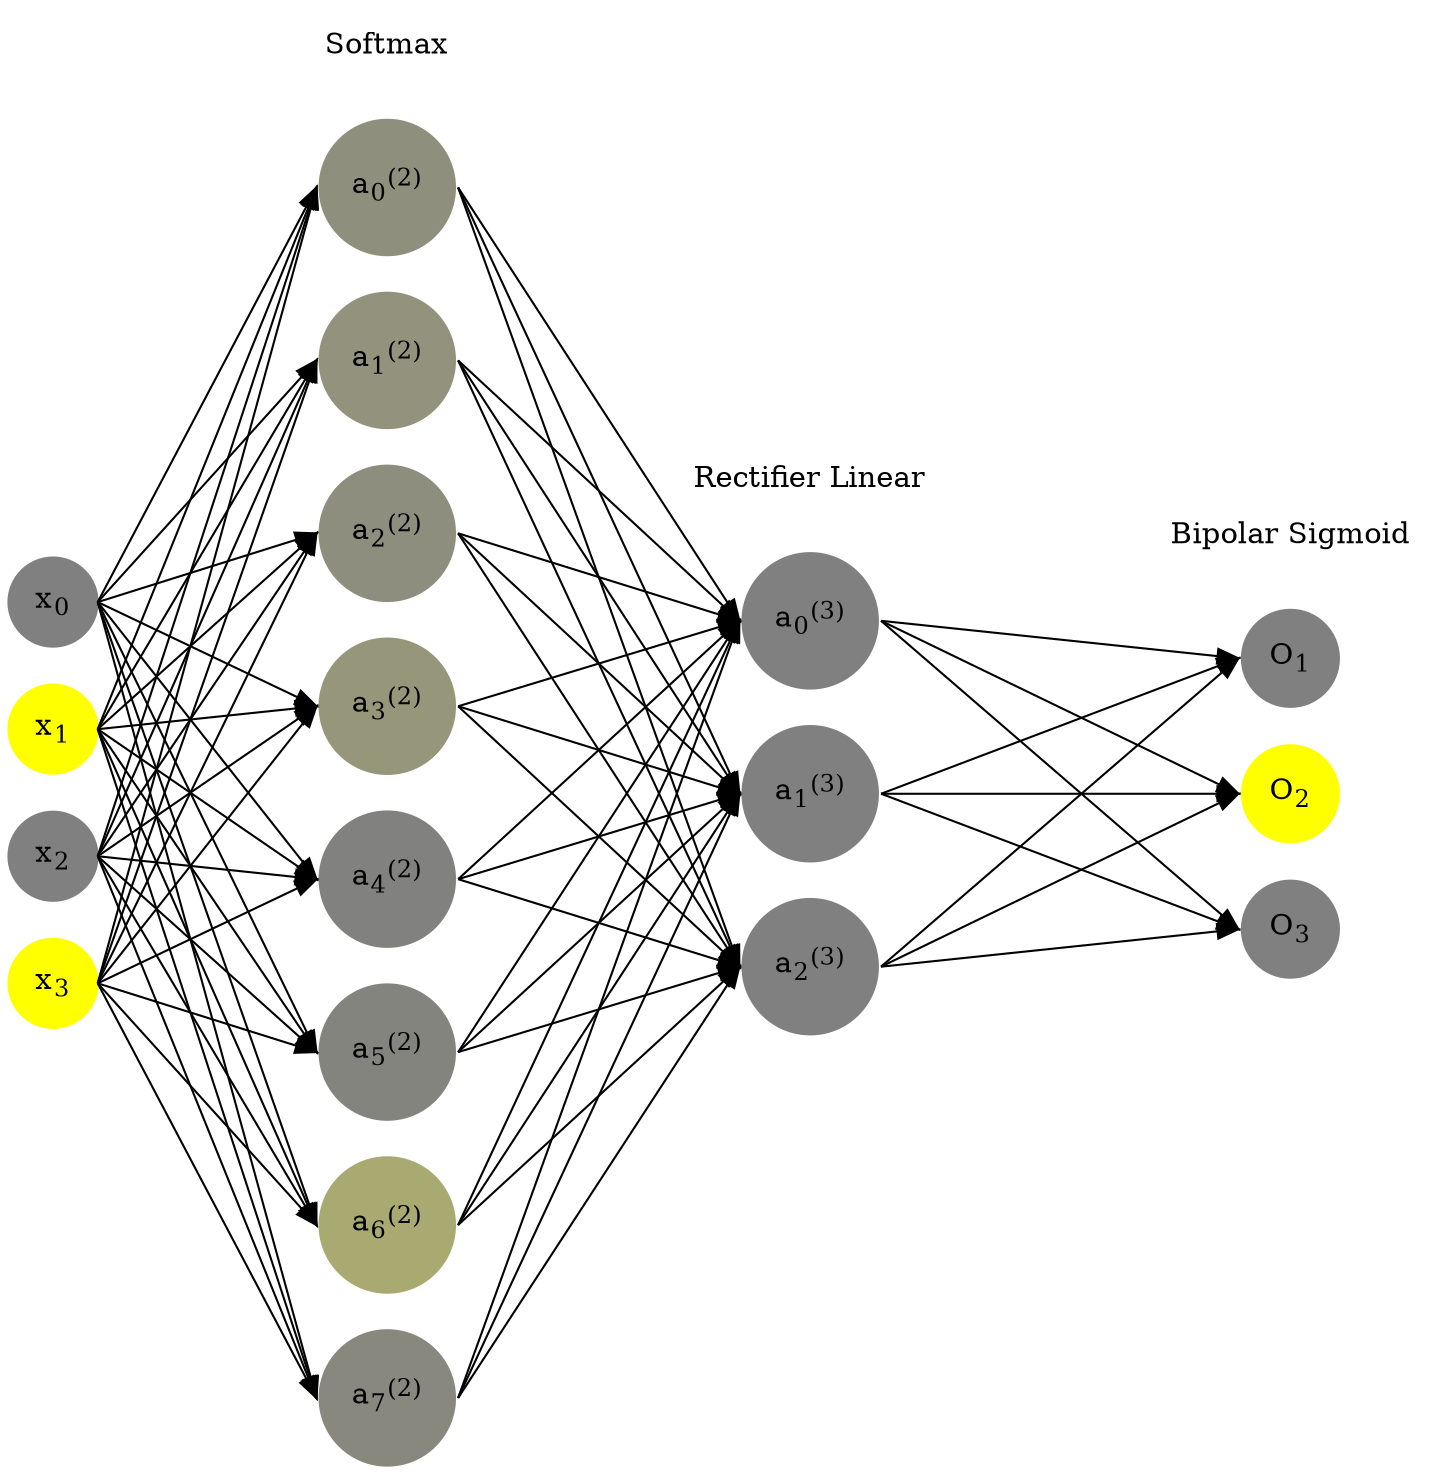 digraph G {
	rankdir = LR;
	splines=false;
	edge[style=invis];
	ranksep= 1.4;
	{
	node [shape=circle, color="0.1667, 0.0, 0.5", style=filled, fillcolor="0.1667, 0.0, 0.5"];
	x0 [label=<x<sub>0</sub>>];
	}
	{
	node [shape=circle, color="0.1667, 1.0, 1.0", style=filled, fillcolor="0.1667, 1.0, 1.0"];
	x1 [label=<x<sub>1</sub>>];
	}
	{
	node [shape=circle, color="0.1667, 0.0, 0.5", style=filled, fillcolor="0.1667, 0.0, 0.5"];
	x2 [label=<x<sub>2</sub>>];
	}
	{
	node [shape=circle, color="0.1667, 1.0, 1.0", style=filled, fillcolor="0.1667, 1.0, 1.0"];
	x3 [label=<x<sub>3</sub>>];
	}
	{
	node [shape=circle, color="0.1667, 0.119321, 0.559660", style=filled, fillcolor="0.1667, 0.119321, 0.559660"];
	a02 [label=<a<sub>0</sub><sup>(2)</sup>>];
	}
	{
	node [shape=circle, color="0.1667, 0.150341, 0.575170", style=filled, fillcolor="0.1667, 0.150341, 0.575170"];
	a12 [label=<a<sub>1</sub><sup>(2)</sup>>];
	}
	{
	node [shape=circle, color="0.1667, 0.114135, 0.557068", style=filled, fillcolor="0.1667, 0.114135, 0.557068"];
	a22 [label=<a<sub>2</sub><sup>(2)</sup>>];
	}
	{
	node [shape=circle, color="0.1667, 0.178040, 0.589020", style=filled, fillcolor="0.1667, 0.178040, 0.589020"];
	a32 [label=<a<sub>3</sub><sup>(2)</sup>>];
	}
	{
	node [shape=circle, color="0.1667, 0.013424, 0.506712", style=filled, fillcolor="0.1667, 0.013424, 0.506712"];
	a42 [label=<a<sub>4</sub><sup>(2)</sup>>];
	}
	{
	node [shape=circle, color="0.1667, 0.032589, 0.516294", style=filled, fillcolor="0.1667, 0.032589, 0.516294"];
	a52 [label=<a<sub>5</sub><sup>(2)</sup>>];
	}
	{
	node [shape=circle, color="0.1667, 0.327996, 0.663998", style=filled, fillcolor="0.1667, 0.327996, 0.663998"];
	a62 [label=<a<sub>6</sub><sup>(2)</sup>>];
	}
	{
	node [shape=circle, color="0.1667, 0.064155, 0.532078", style=filled, fillcolor="0.1667, 0.064155, 0.532078"];
	a72 [label=<a<sub>7</sub><sup>(2)</sup>>];
	}
	{
	node [shape=circle, color="0.1667, 0.000000, 0.500000", style=filled, fillcolor="0.1667, 0.000000, 0.500000"];
	a03 [label=<a<sub>0</sub><sup>(3)</sup>>];
	}
	{
	node [shape=circle, color="0.1667, 0.000000, 0.500000", style=filled, fillcolor="0.1667, 0.000000, 0.500000"];
	a13 [label=<a<sub>1</sub><sup>(3)</sup>>];
	}
	{
	node [shape=circle, color="0.1667, 0.000000, 0.500000", style=filled, fillcolor="0.1667, 0.000000, 0.500000"];
	a23 [label=<a<sub>2</sub><sup>(3)</sup>>];
	}
	{
	node [shape=circle, color="0.1667, 0.0, 0.5", style=filled, fillcolor="0.1667, 0.0, 0.5"];
	O1 [label=<O<sub>1</sub>>];
	}
	{
	node [shape=circle, color="0.1667, 1.0, 1.0", style=filled, fillcolor="0.1667, 1.0, 1.0"];
	O2 [label=<O<sub>2</sub>>];
	}
	{
	node [shape=circle, color="0.1667, 0.0, 0.5", style=filled, fillcolor="0.1667, 0.0, 0.5"];
	O3 [label=<O<sub>3</sub>>];
	}
	{
	rank=same;
	x0->x1->x2->x3;
	}
	{
	rank=same;
	a02->a12->a22->a32->a42->a52->a62->a72;
	}
	{
	rank=same;
	a03->a13->a23;
	}
	{
	rank=same;
	O1->O2->O3;
	}
	l1 [shape=plaintext,label="Softmax"];
	l1->a02;
	{rank=same; l1;a02};
	l2 [shape=plaintext,label="Rectifier Linear"];
	l2->a03;
	{rank=same; l2;a03};
	l3 [shape=plaintext,label="Bipolar Sigmoid"];
	l3->O1;
	{rank=same; l3;O1};
edge[style=solid, tailport=e, headport=w];
	{x0;x1;x2;x3} -> {a02;a12;a22;a32;a42;a52;a62;a72};
	{a02;a12;a22;a32;a42;a52;a62;a72} -> {a03;a13;a23};
	{a03;a13;a23} -> {O1,O2,O3};
}